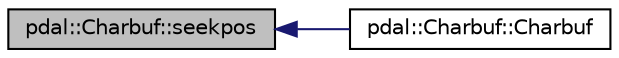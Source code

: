digraph "pdal::Charbuf::seekpos"
{
  edge [fontname="Helvetica",fontsize="10",labelfontname="Helvetica",labelfontsize="10"];
  node [fontname="Helvetica",fontsize="10",shape=record];
  rankdir="LR";
  Node1 [label="pdal::Charbuf::seekpos",height=0.2,width=0.4,color="black", fillcolor="grey75", style="filled", fontcolor="black"];
  Node1 -> Node2 [dir="back",color="midnightblue",fontsize="10",style="solid",fontname="Helvetica"];
  Node2 [label="pdal::Charbuf::Charbuf",height=0.2,width=0.4,color="black", fillcolor="white", style="filled",URL="$classpdal_1_1Charbuf.html#a1083cbadcee9cca50c845ae9d20bb7de"];
}
